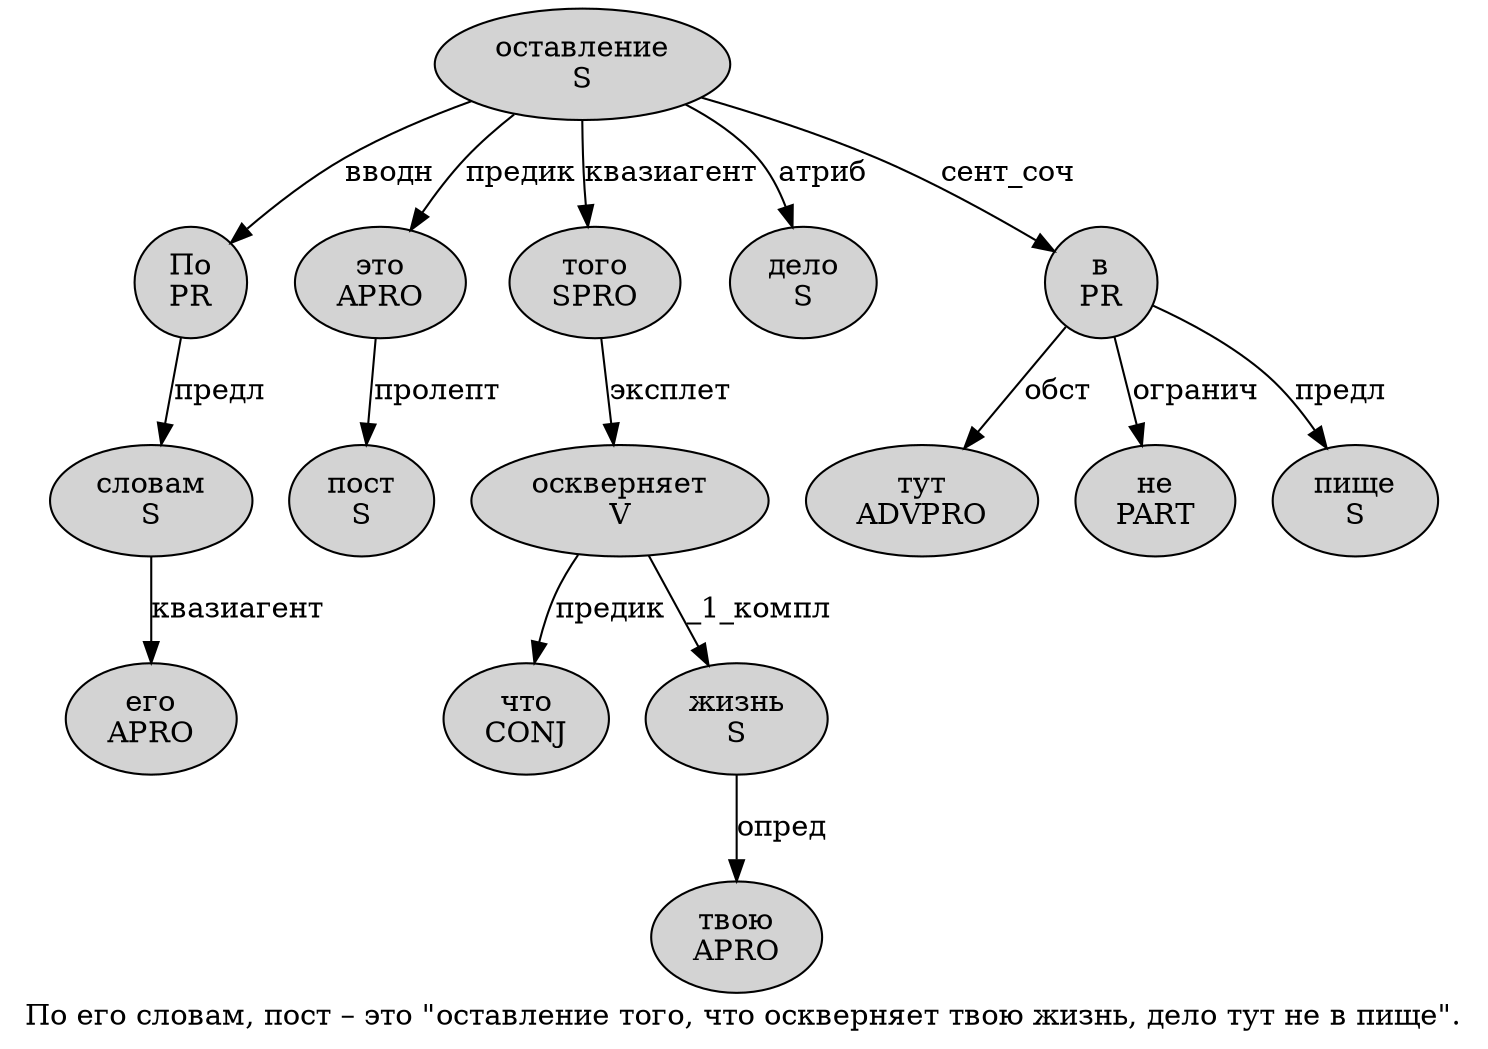 digraph SENTENCE_644 {
	graph [label="По его словам, пост – это \"оставление того, что оскверняет твою жизнь, дело тут не в пище\"."]
	node [style=filled]
		0 [label="По
PR" color="" fillcolor=lightgray penwidth=1 shape=ellipse]
		1 [label="его
APRO" color="" fillcolor=lightgray penwidth=1 shape=ellipse]
		2 [label="словам
S" color="" fillcolor=lightgray penwidth=1 shape=ellipse]
		4 [label="пост
S" color="" fillcolor=lightgray penwidth=1 shape=ellipse]
		6 [label="это
APRO" color="" fillcolor=lightgray penwidth=1 shape=ellipse]
		8 [label="оставление
S" color="" fillcolor=lightgray penwidth=1 shape=ellipse]
		9 [label="того
SPRO" color="" fillcolor=lightgray penwidth=1 shape=ellipse]
		11 [label="что
CONJ" color="" fillcolor=lightgray penwidth=1 shape=ellipse]
		12 [label="оскверняет
V" color="" fillcolor=lightgray penwidth=1 shape=ellipse]
		13 [label="твою
APRO" color="" fillcolor=lightgray penwidth=1 shape=ellipse]
		14 [label="жизнь
S" color="" fillcolor=lightgray penwidth=1 shape=ellipse]
		16 [label="дело
S" color="" fillcolor=lightgray penwidth=1 shape=ellipse]
		17 [label="тут
ADVPRO" color="" fillcolor=lightgray penwidth=1 shape=ellipse]
		18 [label="не
PART" color="" fillcolor=lightgray penwidth=1 shape=ellipse]
		19 [label="в
PR" color="" fillcolor=lightgray penwidth=1 shape=ellipse]
		20 [label="пище
S" color="" fillcolor=lightgray penwidth=1 shape=ellipse]
			12 -> 11 [label="предик"]
			12 -> 14 [label="_1_компл"]
			14 -> 13 [label="опред"]
			0 -> 2 [label="предл"]
			9 -> 12 [label="эксплет"]
			8 -> 0 [label="вводн"]
			8 -> 6 [label="предик"]
			8 -> 9 [label="квазиагент"]
			8 -> 16 [label="атриб"]
			8 -> 19 [label="сент_соч"]
			6 -> 4 [label="пролепт"]
			2 -> 1 [label="квазиагент"]
			19 -> 17 [label="обст"]
			19 -> 18 [label="огранич"]
			19 -> 20 [label="предл"]
}